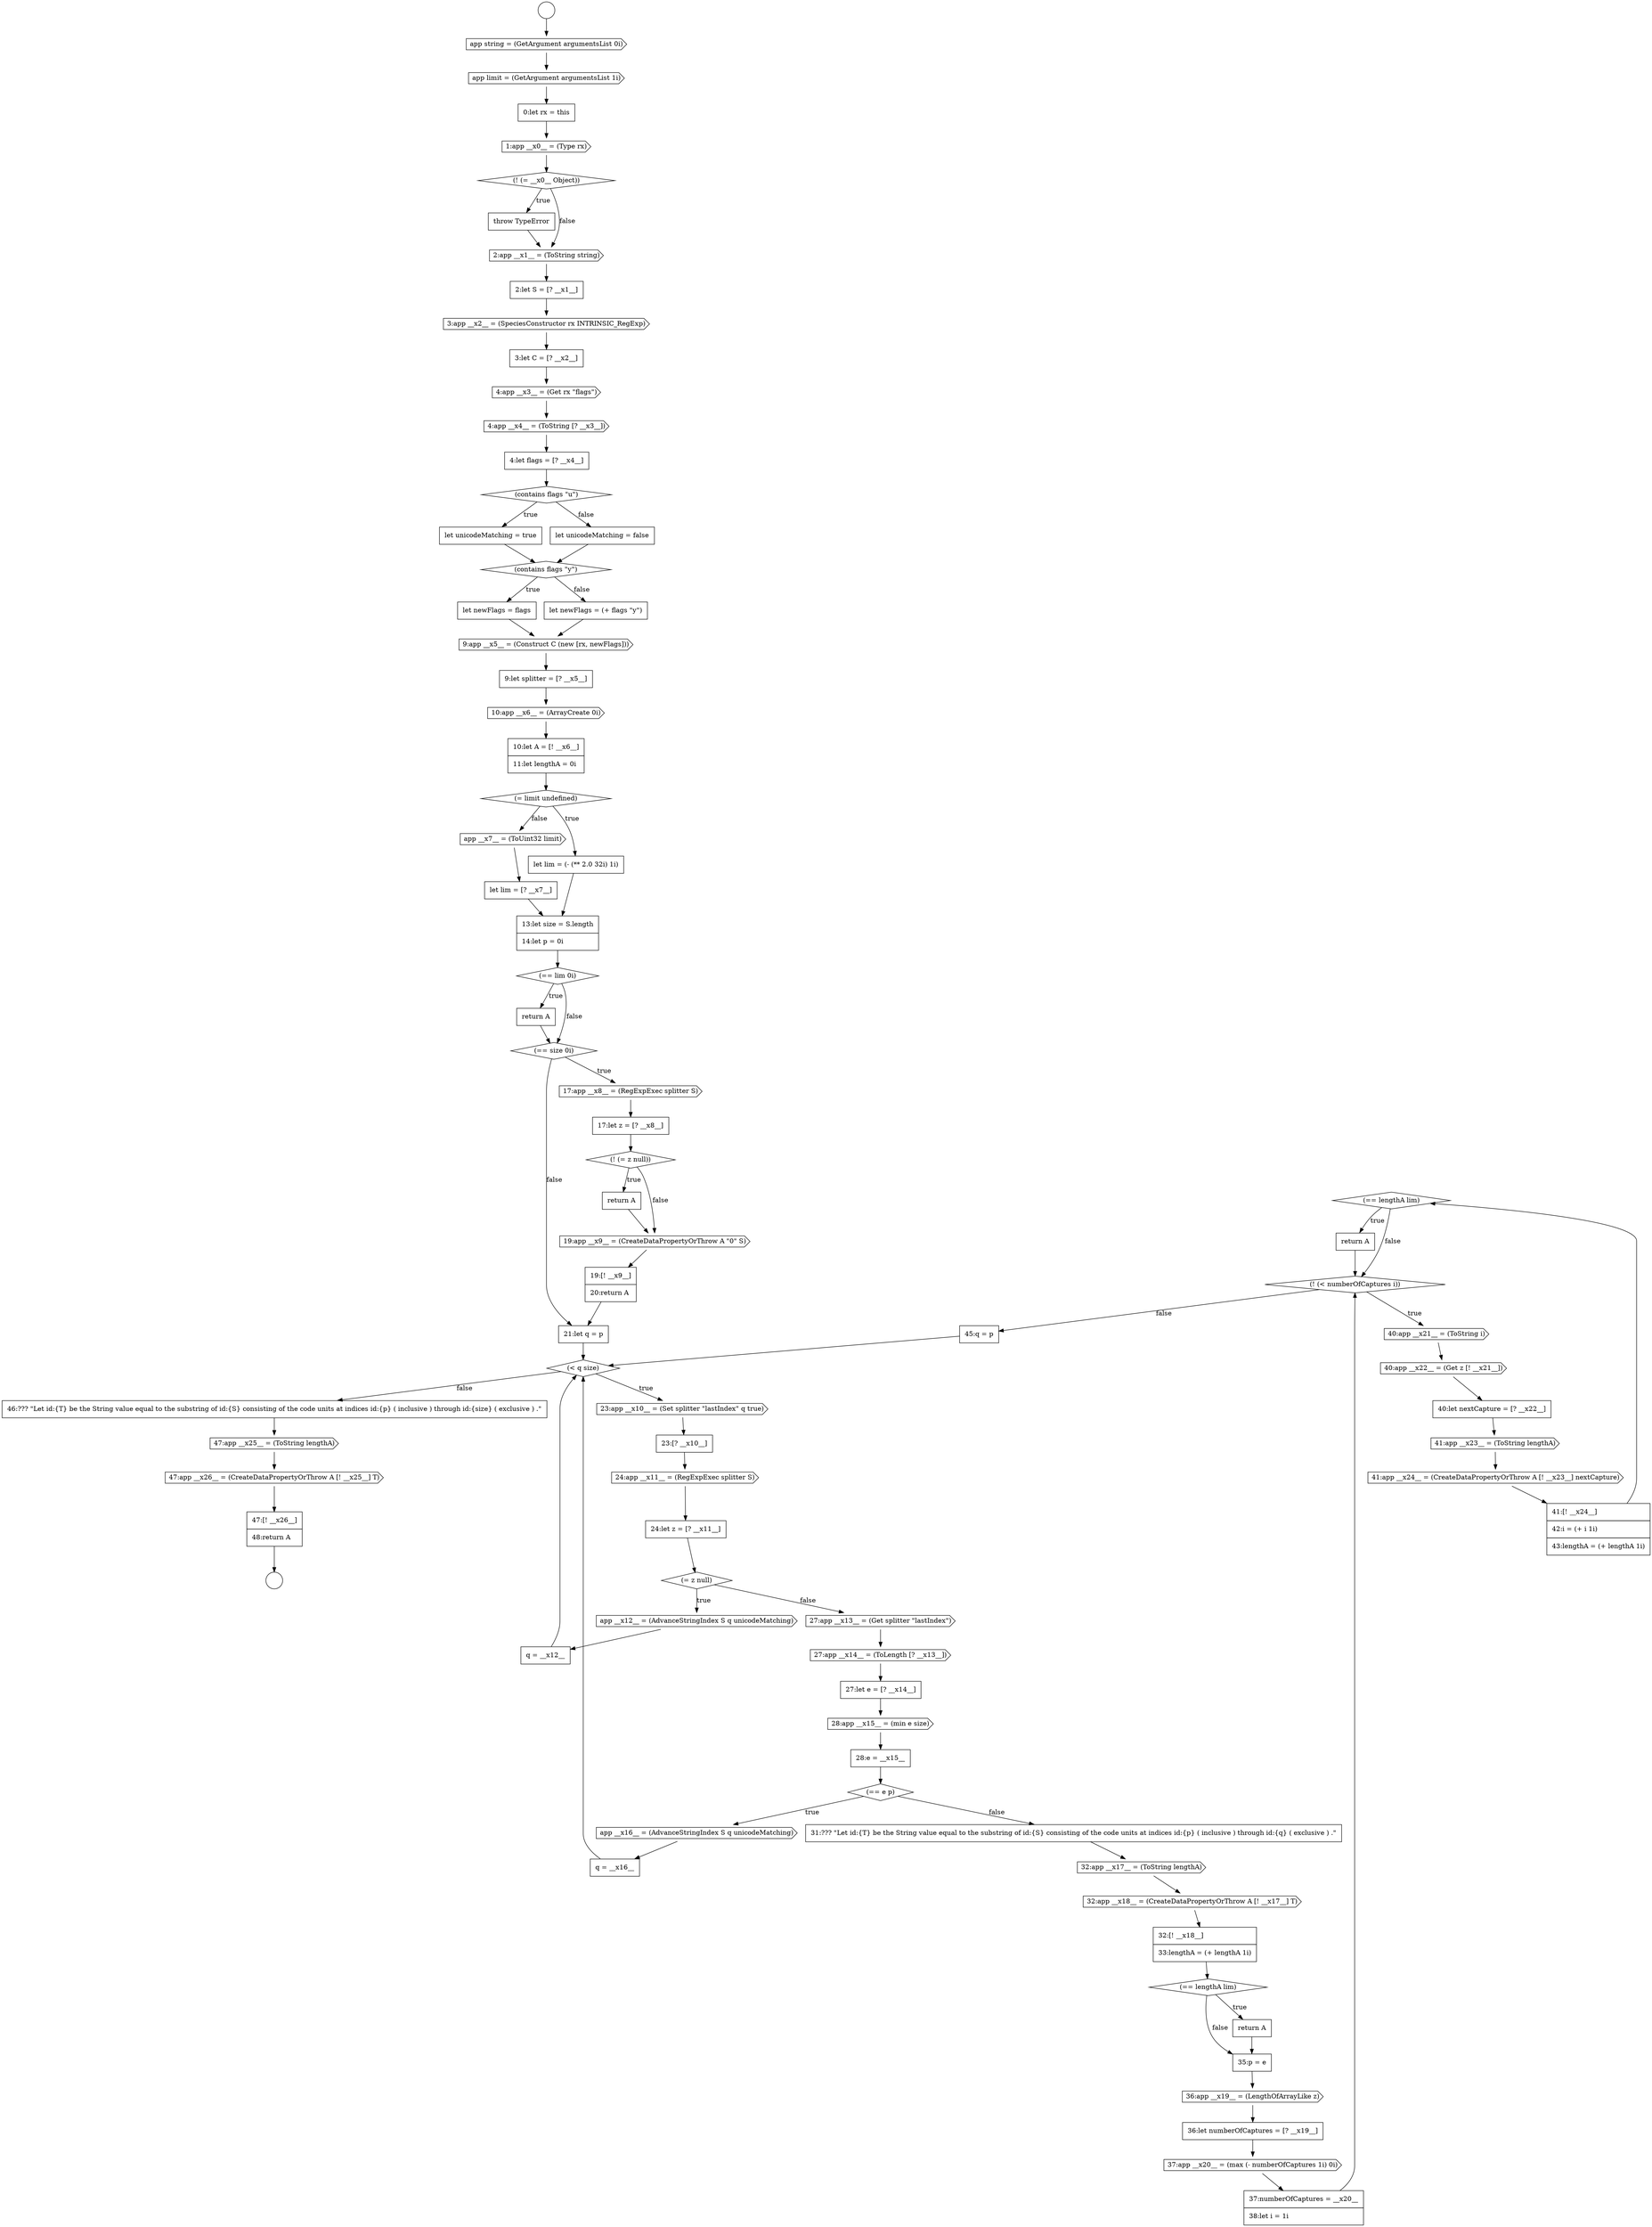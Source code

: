 digraph {
  node15514 [shape=diamond, label=<<font color="black">(== lengthA lim)</font>> color="black" fillcolor="white" style=filled]
  node15482 [shape=none, margin=0, label=<<font color="black">
    <table border="0" cellborder="1" cellspacing="0" cellpadding="10">
      <tr><td align="left">23:[? __x10__]</td></tr>
    </table>
  </font>> color="black" fillcolor="white" style=filled]
  node15441 [shape=circle label=" " color="black" fillcolor="white" style=filled]
  node15502 [shape=none, margin=0, label=<<font color="black">
    <table border="0" cellborder="1" cellspacing="0" cellpadding="10">
      <tr><td align="left">35:p = e</td></tr>
    </table>
  </font>> color="black" fillcolor="white" style=filled]
  node15447 [shape=none, margin=0, label=<<font color="black">
    <table border="0" cellborder="1" cellspacing="0" cellpadding="10">
      <tr><td align="left">throw TypeError</td></tr>
    </table>
  </font>> color="black" fillcolor="white" style=filled]
  node15479 [shape=none, margin=0, label=<<font color="black">
    <table border="0" cellborder="1" cellspacing="0" cellpadding="10">
      <tr><td align="left">21:let q = p</td></tr>
    </table>
  </font>> color="black" fillcolor="white" style=filled]
  node15483 [shape=cds, label=<<font color="black">24:app __x11__ = (RegExpExec splitter S)</font>> color="black" fillcolor="white" style=filled]
  node15476 [shape=none, margin=0, label=<<font color="black">
    <table border="0" cellborder="1" cellspacing="0" cellpadding="10">
      <tr><td align="left">return A</td></tr>
    </table>
  </font>> color="black" fillcolor="white" style=filled]
  node15467 [shape=cds, label=<<font color="black">app __x7__ = (ToUint32 limit)</font>> color="black" fillcolor="white" style=filled]
  node15440 [shape=circle label=" " color="black" fillcolor="white" style=filled]
  node15472 [shape=diamond, label=<<font color="black">(== size 0i)</font>> color="black" fillcolor="white" style=filled]
  node15490 [shape=none, margin=0, label=<<font color="black">
    <table border="0" cellborder="1" cellspacing="0" cellpadding="10">
      <tr><td align="left">27:let e = [? __x14__]</td></tr>
    </table>
  </font>> color="black" fillcolor="white" style=filled]
  node15450 [shape=cds, label=<<font color="black">3:app __x2__ = (SpeciesConstructor rx INTRINSIC_RegExp)</font>> color="black" fillcolor="white" style=filled]
  node15504 [shape=none, margin=0, label=<<font color="black">
    <table border="0" cellborder="1" cellspacing="0" cellpadding="10">
      <tr><td align="left">36:let numberOfCaptures = [? __x19__]</td></tr>
    </table>
  </font>> color="black" fillcolor="white" style=filled]
  node15477 [shape=cds, label=<<font color="black">19:app __x9__ = (CreateDataPropertyOrThrow A &quot;0&quot; S)</font>> color="black" fillcolor="white" style=filled]
  node15509 [shape=cds, label=<<font color="black">40:app __x22__ = (Get z [! __x21__])</font>> color="black" fillcolor="white" style=filled]
  node15462 [shape=none, margin=0, label=<<font color="black">
    <table border="0" cellborder="1" cellspacing="0" cellpadding="10">
      <tr><td align="left">9:let splitter = [? __x5__]</td></tr>
    </table>
  </font>> color="black" fillcolor="white" style=filled]
  node15500 [shape=diamond, label=<<font color="black">(== lengthA lim)</font>> color="black" fillcolor="white" style=filled]
  node15515 [shape=none, margin=0, label=<<font color="black">
    <table border="0" cellborder="1" cellspacing="0" cellpadding="10">
      <tr><td align="left">return A</td></tr>
    </table>
  </font>> color="black" fillcolor="white" style=filled]
  node15445 [shape=cds, label=<<font color="black">1:app __x0__ = (Type rx)</font>> color="black" fillcolor="white" style=filled]
  node15468 [shape=none, margin=0, label=<<font color="black">
    <table border="0" cellborder="1" cellspacing="0" cellpadding="10">
      <tr><td align="left">let lim = [? __x7__]</td></tr>
    </table>
  </font>> color="black" fillcolor="white" style=filled]
  node15494 [shape=cds, label=<<font color="black">app __x16__ = (AdvanceStringIndex S q unicodeMatching)</font>> color="black" fillcolor="white" style=filled]
  node15473 [shape=cds, label=<<font color="black">17:app __x8__ = (RegExpExec splitter S)</font>> color="black" fillcolor="white" style=filled]
  node15458 [shape=diamond, label=<<font color="black">(contains flags &quot;y&quot;)</font>> color="black" fillcolor="white" style=filled]
  node15505 [shape=cds, label=<<font color="black">37:app __x20__ = (max (- numberOfCaptures 1i) 0i)</font>> color="black" fillcolor="white" style=filled]
  node15503 [shape=cds, label=<<font color="black">36:app __x19__ = (LengthOfArrayLike z)</font>> color="black" fillcolor="white" style=filled]
  node15449 [shape=none, margin=0, label=<<font color="black">
    <table border="0" cellborder="1" cellspacing="0" cellpadding="10">
      <tr><td align="left">2:let S = [? __x1__]</td></tr>
    </table>
  </font>> color="black" fillcolor="white" style=filled]
  node15518 [shape=cds, label=<<font color="black">47:app __x25__ = (ToString lengthA)</font>> color="black" fillcolor="white" style=filled]
  node15486 [shape=cds, label=<<font color="black">app __x12__ = (AdvanceStringIndex S q unicodeMatching)</font>> color="black" fillcolor="white" style=filled]
  node15488 [shape=cds, label=<<font color="black">27:app __x13__ = (Get splitter &quot;lastIndex&quot;)</font>> color="black" fillcolor="white" style=filled]
  node15471 [shape=none, margin=0, label=<<font color="black">
    <table border="0" cellborder="1" cellspacing="0" cellpadding="10">
      <tr><td align="left">return A</td></tr>
    </table>
  </font>> color="black" fillcolor="white" style=filled]
  node15491 [shape=cds, label=<<font color="black">28:app __x15__ = (min e size)</font>> color="black" fillcolor="white" style=filled]
  node15498 [shape=cds, label=<<font color="black">32:app __x18__ = (CreateDataPropertyOrThrow A [! __x17__] T)</font>> color="black" fillcolor="white" style=filled]
  node15454 [shape=none, margin=0, label=<<font color="black">
    <table border="0" cellborder="1" cellspacing="0" cellpadding="10">
      <tr><td align="left">4:let flags = [? __x4__]</td></tr>
    </table>
  </font>> color="black" fillcolor="white" style=filled]
  node15513 [shape=none, margin=0, label=<<font color="black">
    <table border="0" cellborder="1" cellspacing="0" cellpadding="10">
      <tr><td align="left">41:[! __x24__]</td></tr>
      <tr><td align="left">42:i = (+ i 1i)</td></tr>
      <tr><td align="left">43:lengthA = (+ lengthA 1i)</td></tr>
    </table>
  </font>> color="black" fillcolor="white" style=filled]
  node15466 [shape=none, margin=0, label=<<font color="black">
    <table border="0" cellborder="1" cellspacing="0" cellpadding="10">
      <tr><td align="left">let lim = (- (** 2.0 32i) 1i)</td></tr>
    </table>
  </font>> color="black" fillcolor="white" style=filled]
  node15459 [shape=none, margin=0, label=<<font color="black">
    <table border="0" cellborder="1" cellspacing="0" cellpadding="10">
      <tr><td align="left">let newFlags = flags</td></tr>
    </table>
  </font>> color="black" fillcolor="white" style=filled]
  node15481 [shape=cds, label=<<font color="black">23:app __x10__ = (Set splitter &quot;lastIndex&quot; q true)</font>> color="black" fillcolor="white" style=filled]
  node15456 [shape=none, margin=0, label=<<font color="black">
    <table border="0" cellborder="1" cellspacing="0" cellpadding="10">
      <tr><td align="left">let unicodeMatching = true</td></tr>
    </table>
  </font>> color="black" fillcolor="white" style=filled]
  node15495 [shape=none, margin=0, label=<<font color="black">
    <table border="0" cellborder="1" cellspacing="0" cellpadding="10">
      <tr><td align="left">q = __x16__</td></tr>
    </table>
  </font>> color="black" fillcolor="white" style=filled]
  node15510 [shape=none, margin=0, label=<<font color="black">
    <table border="0" cellborder="1" cellspacing="0" cellpadding="10">
      <tr><td align="left">40:let nextCapture = [? __x22__]</td></tr>
    </table>
  </font>> color="black" fillcolor="white" style=filled]
  node15442 [shape=cds, label=<<font color="black">app string = (GetArgument argumentsList 0i)</font>> color="black" fillcolor="white" style=filled]
  node15478 [shape=none, margin=0, label=<<font color="black">
    <table border="0" cellborder="1" cellspacing="0" cellpadding="10">
      <tr><td align="left">19:[! __x9__]</td></tr>
      <tr><td align="left">20:return A</td></tr>
    </table>
  </font>> color="black" fillcolor="white" style=filled]
  node15463 [shape=cds, label=<<font color="black">10:app __x6__ = (ArrayCreate 0i)</font>> color="black" fillcolor="white" style=filled]
  node15499 [shape=none, margin=0, label=<<font color="black">
    <table border="0" cellborder="1" cellspacing="0" cellpadding="10">
      <tr><td align="left">32:[! __x18__]</td></tr>
      <tr><td align="left">33:lengthA = (+ lengthA 1i)</td></tr>
    </table>
  </font>> color="black" fillcolor="white" style=filled]
  node15506 [shape=none, margin=0, label=<<font color="black">
    <table border="0" cellborder="1" cellspacing="0" cellpadding="10">
      <tr><td align="left">37:numberOfCaptures = __x20__</td></tr>
      <tr><td align="left">38:let i = 1i</td></tr>
    </table>
  </font>> color="black" fillcolor="white" style=filled]
  node15520 [shape=none, margin=0, label=<<font color="black">
    <table border="0" cellborder="1" cellspacing="0" cellpadding="10">
      <tr><td align="left">47:[! __x26__]</td></tr>
      <tr><td align="left">48:return A</td></tr>
    </table>
  </font>> color="black" fillcolor="white" style=filled]
  node15446 [shape=diamond, label=<<font color="black">(! (= __x0__ Object))</font>> color="black" fillcolor="white" style=filled]
  node15474 [shape=none, margin=0, label=<<font color="black">
    <table border="0" cellborder="1" cellspacing="0" cellpadding="10">
      <tr><td align="left">17:let z = [? __x8__]</td></tr>
    </table>
  </font>> color="black" fillcolor="white" style=filled]
  node15517 [shape=none, margin=0, label=<<font color="black">
    <table border="0" cellborder="1" cellspacing="0" cellpadding="10">
      <tr><td align="left">46:??? &quot;Let id:{T} be the String value equal to the substring of id:{S} consisting of the code units at indices id:{p} ( inclusive ) through id:{size} ( exclusive ) .&quot;</td></tr>
    </table>
  </font>> color="black" fillcolor="white" style=filled]
  node15485 [shape=diamond, label=<<font color="black">(= z null)</font>> color="black" fillcolor="white" style=filled]
  node15470 [shape=diamond, label=<<font color="black">(== lim 0i)</font>> color="black" fillcolor="white" style=filled]
  node15492 [shape=none, margin=0, label=<<font color="black">
    <table border="0" cellborder="1" cellspacing="0" cellpadding="10">
      <tr><td align="left">28:e = __x15__</td></tr>
    </table>
  </font>> color="black" fillcolor="white" style=filled]
  node15460 [shape=none, margin=0, label=<<font color="black">
    <table border="0" cellborder="1" cellspacing="0" cellpadding="10">
      <tr><td align="left">let newFlags = (+ flags &quot;y&quot;)</td></tr>
    </table>
  </font>> color="black" fillcolor="white" style=filled]
  node15452 [shape=cds, label=<<font color="black">4:app __x3__ = (Get rx &quot;flags&quot;)</font>> color="black" fillcolor="white" style=filled]
  node15507 [shape=diamond, label=<<font color="black">(! (&lt; numberOfCaptures i))</font>> color="black" fillcolor="white" style=filled]
  node15455 [shape=diamond, label=<<font color="black">(contains flags &quot;u&quot;)</font>> color="black" fillcolor="white" style=filled]
  node15453 [shape=cds, label=<<font color="black">4:app __x4__ = (ToString [? __x3__])</font>> color="black" fillcolor="white" style=filled]
  node15465 [shape=diamond, label=<<font color="black">(= limit undefined)</font>> color="black" fillcolor="white" style=filled]
  node15497 [shape=cds, label=<<font color="black">32:app __x17__ = (ToString lengthA)</font>> color="black" fillcolor="white" style=filled]
  node15487 [shape=none, margin=0, label=<<font color="black">
    <table border="0" cellborder="1" cellspacing="0" cellpadding="10">
      <tr><td align="left">q = __x12__</td></tr>
    </table>
  </font>> color="black" fillcolor="white" style=filled]
  node15496 [shape=none, margin=0, label=<<font color="black">
    <table border="0" cellborder="1" cellspacing="0" cellpadding="10">
      <tr><td align="left">31:??? &quot;Let id:{T} be the String value equal to the substring of id:{S} consisting of the code units at indices id:{p} ( inclusive ) through id:{q} ( exclusive ) .&quot;</td></tr>
    </table>
  </font>> color="black" fillcolor="white" style=filled]
  node15475 [shape=diamond, label=<<font color="black">(! (= z null))</font>> color="black" fillcolor="white" style=filled]
  node15464 [shape=none, margin=0, label=<<font color="black">
    <table border="0" cellborder="1" cellspacing="0" cellpadding="10">
      <tr><td align="left">10:let A = [! __x6__]</td></tr>
      <tr><td align="left">11:let lengthA = 0i</td></tr>
    </table>
  </font>> color="black" fillcolor="white" style=filled]
  node15511 [shape=cds, label=<<font color="black">41:app __x23__ = (ToString lengthA)</font>> color="black" fillcolor="white" style=filled]
  node15519 [shape=cds, label=<<font color="black">47:app __x26__ = (CreateDataPropertyOrThrow A [! __x25__] T)</font>> color="black" fillcolor="white" style=filled]
  node15443 [shape=cds, label=<<font color="black">app limit = (GetArgument argumentsList 1i)</font>> color="black" fillcolor="white" style=filled]
  node15469 [shape=none, margin=0, label=<<font color="black">
    <table border="0" cellborder="1" cellspacing="0" cellpadding="10">
      <tr><td align="left">13:let size = S.length</td></tr>
      <tr><td align="left">14:let p = 0i</td></tr>
    </table>
  </font>> color="black" fillcolor="white" style=filled]
  node15501 [shape=none, margin=0, label=<<font color="black">
    <table border="0" cellborder="1" cellspacing="0" cellpadding="10">
      <tr><td align="left">return A</td></tr>
    </table>
  </font>> color="black" fillcolor="white" style=filled]
  node15451 [shape=none, margin=0, label=<<font color="black">
    <table border="0" cellborder="1" cellspacing="0" cellpadding="10">
      <tr><td align="left">3:let C = [? __x2__]</td></tr>
    </table>
  </font>> color="black" fillcolor="white" style=filled]
  node15508 [shape=cds, label=<<font color="black">40:app __x21__ = (ToString i)</font>> color="black" fillcolor="white" style=filled]
  node15448 [shape=cds, label=<<font color="black">2:app __x1__ = (ToString string)</font>> color="black" fillcolor="white" style=filled]
  node15480 [shape=diamond, label=<<font color="black">(&lt; q size)</font>> color="black" fillcolor="white" style=filled]
  node15461 [shape=cds, label=<<font color="black">9:app __x5__ = (Construct C (new [rx, newFlags]))</font>> color="black" fillcolor="white" style=filled]
  node15512 [shape=cds, label=<<font color="black">41:app __x24__ = (CreateDataPropertyOrThrow A [! __x23__] nextCapture)</font>> color="black" fillcolor="white" style=filled]
  node15493 [shape=diamond, label=<<font color="black">(== e p)</font>> color="black" fillcolor="white" style=filled]
  node15484 [shape=none, margin=0, label=<<font color="black">
    <table border="0" cellborder="1" cellspacing="0" cellpadding="10">
      <tr><td align="left">24:let z = [? __x11__]</td></tr>
    </table>
  </font>> color="black" fillcolor="white" style=filled]
  node15444 [shape=none, margin=0, label=<<font color="black">
    <table border="0" cellborder="1" cellspacing="0" cellpadding="10">
      <tr><td align="left">0:let rx = this</td></tr>
    </table>
  </font>> color="black" fillcolor="white" style=filled]
  node15457 [shape=none, margin=0, label=<<font color="black">
    <table border="0" cellborder="1" cellspacing="0" cellpadding="10">
      <tr><td align="left">let unicodeMatching = false</td></tr>
    </table>
  </font>> color="black" fillcolor="white" style=filled]
  node15489 [shape=cds, label=<<font color="black">27:app __x14__ = (ToLength [? __x13__])</font>> color="black" fillcolor="white" style=filled]
  node15516 [shape=none, margin=0, label=<<font color="black">
    <table border="0" cellborder="1" cellspacing="0" cellpadding="10">
      <tr><td align="left">45:q = p</td></tr>
    </table>
  </font>> color="black" fillcolor="white" style=filled]
  node15445 -> node15446 [ color="black"]
  node15520 -> node15441 [ color="black"]
  node15444 -> node15445 [ color="black"]
  node15510 -> node15511 [ color="black"]
  node15466 -> node15469 [ color="black"]
  node15512 -> node15513 [ color="black"]
  node15481 -> node15482 [ color="black"]
  node15488 -> node15489 [ color="black"]
  node15462 -> node15463 [ color="black"]
  node15498 -> node15499 [ color="black"]
  node15440 -> node15442 [ color="black"]
  node15508 -> node15509 [ color="black"]
  node15450 -> node15451 [ color="black"]
  node15459 -> node15461 [ color="black"]
  node15456 -> node15458 [ color="black"]
  node15501 -> node15502 [ color="black"]
  node15483 -> node15484 [ color="black"]
  node15492 -> node15493 [ color="black"]
  node15458 -> node15459 [label=<<font color="black">true</font>> color="black"]
  node15458 -> node15460 [label=<<font color="black">false</font>> color="black"]
  node15519 -> node15520 [ color="black"]
  node15443 -> node15444 [ color="black"]
  node15495 -> node15480 [ color="black"]
  node15511 -> node15512 [ color="black"]
  node15472 -> node15473 [label=<<font color="black">true</font>> color="black"]
  node15472 -> node15479 [label=<<font color="black">false</font>> color="black"]
  node15493 -> node15494 [label=<<font color="black">true</font>> color="black"]
  node15493 -> node15496 [label=<<font color="black">false</font>> color="black"]
  node15502 -> node15503 [ color="black"]
  node15469 -> node15470 [ color="black"]
  node15470 -> node15471 [label=<<font color="black">true</font>> color="black"]
  node15470 -> node15472 [label=<<font color="black">false</font>> color="black"]
  node15507 -> node15508 [label=<<font color="black">true</font>> color="black"]
  node15507 -> node15516 [label=<<font color="black">false</font>> color="black"]
  node15518 -> node15519 [ color="black"]
  node15509 -> node15510 [ color="black"]
  node15499 -> node15500 [ color="black"]
  node15506 -> node15507 [ color="black"]
  node15517 -> node15518 [ color="black"]
  node15490 -> node15491 [ color="black"]
  node15453 -> node15454 [ color="black"]
  node15489 -> node15490 [ color="black"]
  node15497 -> node15498 [ color="black"]
  node15484 -> node15485 [ color="black"]
  node15446 -> node15447 [label=<<font color="black">true</font>> color="black"]
  node15446 -> node15448 [label=<<font color="black">false</font>> color="black"]
  node15467 -> node15468 [ color="black"]
  node15452 -> node15453 [ color="black"]
  node15477 -> node15478 [ color="black"]
  node15460 -> node15461 [ color="black"]
  node15482 -> node15483 [ color="black"]
  node15461 -> node15462 [ color="black"]
  node15464 -> node15465 [ color="black"]
  node15475 -> node15476 [label=<<font color="black">true</font>> color="black"]
  node15475 -> node15477 [label=<<font color="black">false</font>> color="black"]
  node15449 -> node15450 [ color="black"]
  node15465 -> node15466 [label=<<font color="black">true</font>> color="black"]
  node15465 -> node15467 [label=<<font color="black">false</font>> color="black"]
  node15491 -> node15492 [ color="black"]
  node15504 -> node15505 [ color="black"]
  node15457 -> node15458 [ color="black"]
  node15480 -> node15481 [label=<<font color="black">true</font>> color="black"]
  node15480 -> node15517 [label=<<font color="black">false</font>> color="black"]
  node15478 -> node15479 [ color="black"]
  node15503 -> node15504 [ color="black"]
  node15463 -> node15464 [ color="black"]
  node15500 -> node15501 [label=<<font color="black">true</font>> color="black"]
  node15500 -> node15502 [label=<<font color="black">false</font>> color="black"]
  node15455 -> node15456 [label=<<font color="black">true</font>> color="black"]
  node15455 -> node15457 [label=<<font color="black">false</font>> color="black"]
  node15471 -> node15472 [ color="black"]
  node15476 -> node15477 [ color="black"]
  node15514 -> node15515 [label=<<font color="black">true</font>> color="black"]
  node15514 -> node15507 [label=<<font color="black">false</font>> color="black"]
  node15485 -> node15486 [label=<<font color="black">true</font>> color="black"]
  node15485 -> node15488 [label=<<font color="black">false</font>> color="black"]
  node15479 -> node15480 [ color="black"]
  node15496 -> node15497 [ color="black"]
  node15442 -> node15443 [ color="black"]
  node15474 -> node15475 [ color="black"]
  node15513 -> node15514 [ color="black"]
  node15473 -> node15474 [ color="black"]
  node15505 -> node15506 [ color="black"]
  node15516 -> node15480 [ color="black"]
  node15515 -> node15507 [ color="black"]
  node15487 -> node15480 [ color="black"]
  node15447 -> node15448 [ color="black"]
  node15494 -> node15495 [ color="black"]
  node15454 -> node15455 [ color="black"]
  node15486 -> node15487 [ color="black"]
  node15468 -> node15469 [ color="black"]
  node15451 -> node15452 [ color="black"]
  node15448 -> node15449 [ color="black"]
}
